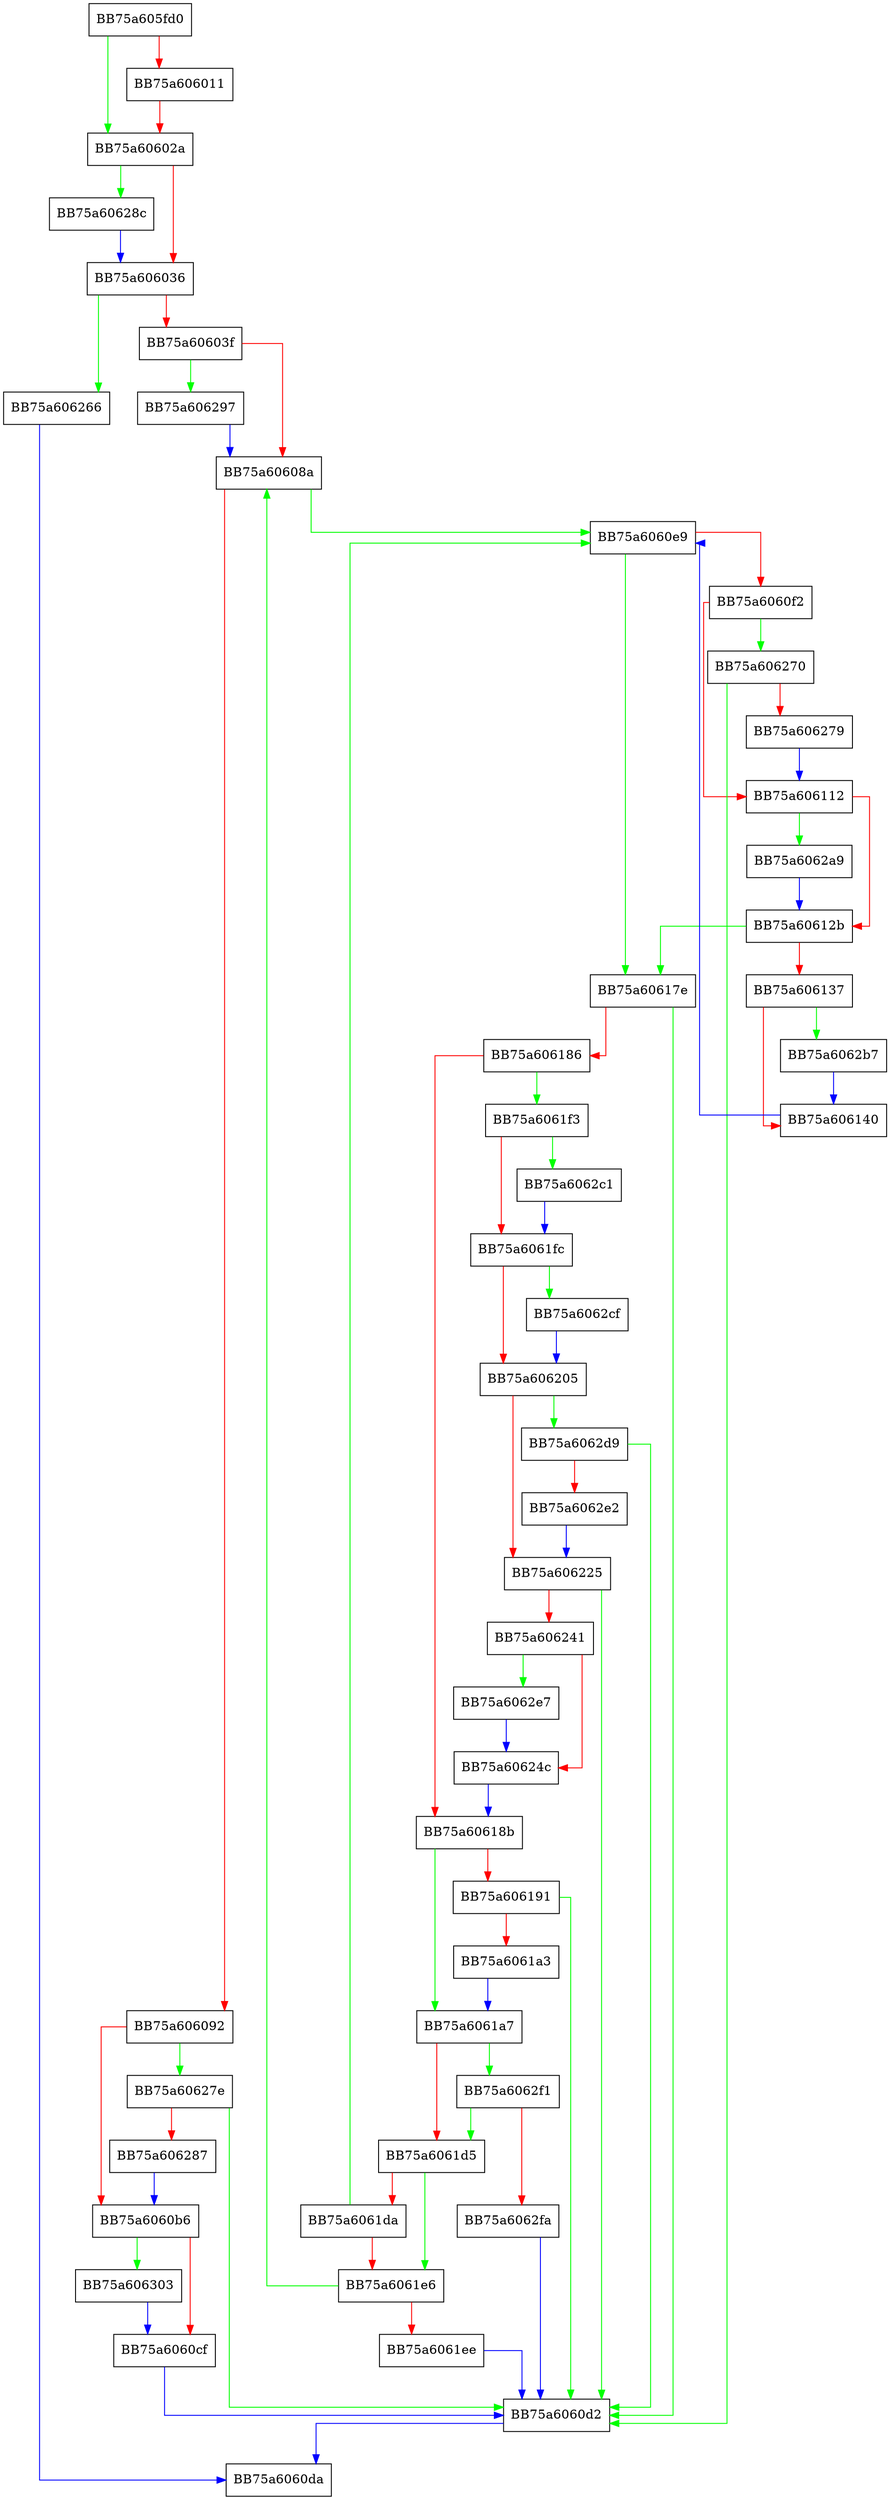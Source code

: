 digraph copy {
  node [shape="box"];
  graph [splines=ortho];
  BB75a605fd0 -> BB75a60602a [color="green"];
  BB75a605fd0 -> BB75a606011 [color="red"];
  BB75a606011 -> BB75a60602a [color="red"];
  BB75a60602a -> BB75a60628c [color="green"];
  BB75a60602a -> BB75a606036 [color="red"];
  BB75a606036 -> BB75a606266 [color="green"];
  BB75a606036 -> BB75a60603f [color="red"];
  BB75a60603f -> BB75a606297 [color="green"];
  BB75a60603f -> BB75a60608a [color="red"];
  BB75a60608a -> BB75a6060e9 [color="green"];
  BB75a60608a -> BB75a606092 [color="red"];
  BB75a606092 -> BB75a60627e [color="green"];
  BB75a606092 -> BB75a6060b6 [color="red"];
  BB75a6060b6 -> BB75a606303 [color="green"];
  BB75a6060b6 -> BB75a6060cf [color="red"];
  BB75a6060cf -> BB75a6060d2 [color="blue"];
  BB75a6060d2 -> BB75a6060da [color="blue"];
  BB75a6060e9 -> BB75a60617e [color="green"];
  BB75a6060e9 -> BB75a6060f2 [color="red"];
  BB75a6060f2 -> BB75a606270 [color="green"];
  BB75a6060f2 -> BB75a606112 [color="red"];
  BB75a606112 -> BB75a6062a9 [color="green"];
  BB75a606112 -> BB75a60612b [color="red"];
  BB75a60612b -> BB75a60617e [color="green"];
  BB75a60612b -> BB75a606137 [color="red"];
  BB75a606137 -> BB75a6062b7 [color="green"];
  BB75a606137 -> BB75a606140 [color="red"];
  BB75a606140 -> BB75a6060e9 [color="blue"];
  BB75a60617e -> BB75a6060d2 [color="green"];
  BB75a60617e -> BB75a606186 [color="red"];
  BB75a606186 -> BB75a6061f3 [color="green"];
  BB75a606186 -> BB75a60618b [color="red"];
  BB75a60618b -> BB75a6061a7 [color="green"];
  BB75a60618b -> BB75a606191 [color="red"];
  BB75a606191 -> BB75a6060d2 [color="green"];
  BB75a606191 -> BB75a6061a3 [color="red"];
  BB75a6061a3 -> BB75a6061a7 [color="blue"];
  BB75a6061a7 -> BB75a6062f1 [color="green"];
  BB75a6061a7 -> BB75a6061d5 [color="red"];
  BB75a6061d5 -> BB75a6061e6 [color="green"];
  BB75a6061d5 -> BB75a6061da [color="red"];
  BB75a6061da -> BB75a6060e9 [color="green"];
  BB75a6061da -> BB75a6061e6 [color="red"];
  BB75a6061e6 -> BB75a60608a [color="green"];
  BB75a6061e6 -> BB75a6061ee [color="red"];
  BB75a6061ee -> BB75a6060d2 [color="blue"];
  BB75a6061f3 -> BB75a6062c1 [color="green"];
  BB75a6061f3 -> BB75a6061fc [color="red"];
  BB75a6061fc -> BB75a6062cf [color="green"];
  BB75a6061fc -> BB75a606205 [color="red"];
  BB75a606205 -> BB75a6062d9 [color="green"];
  BB75a606205 -> BB75a606225 [color="red"];
  BB75a606225 -> BB75a6060d2 [color="green"];
  BB75a606225 -> BB75a606241 [color="red"];
  BB75a606241 -> BB75a6062e7 [color="green"];
  BB75a606241 -> BB75a60624c [color="red"];
  BB75a60624c -> BB75a60618b [color="blue"];
  BB75a606266 -> BB75a6060da [color="blue"];
  BB75a606270 -> BB75a6060d2 [color="green"];
  BB75a606270 -> BB75a606279 [color="red"];
  BB75a606279 -> BB75a606112 [color="blue"];
  BB75a60627e -> BB75a6060d2 [color="green"];
  BB75a60627e -> BB75a606287 [color="red"];
  BB75a606287 -> BB75a6060b6 [color="blue"];
  BB75a60628c -> BB75a606036 [color="blue"];
  BB75a606297 -> BB75a60608a [color="blue"];
  BB75a6062a9 -> BB75a60612b [color="blue"];
  BB75a6062b7 -> BB75a606140 [color="blue"];
  BB75a6062c1 -> BB75a6061fc [color="blue"];
  BB75a6062cf -> BB75a606205 [color="blue"];
  BB75a6062d9 -> BB75a6060d2 [color="green"];
  BB75a6062d9 -> BB75a6062e2 [color="red"];
  BB75a6062e2 -> BB75a606225 [color="blue"];
  BB75a6062e7 -> BB75a60624c [color="blue"];
  BB75a6062f1 -> BB75a6061d5 [color="green"];
  BB75a6062f1 -> BB75a6062fa [color="red"];
  BB75a6062fa -> BB75a6060d2 [color="blue"];
  BB75a606303 -> BB75a6060cf [color="blue"];
}